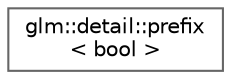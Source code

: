 digraph "Graphical Class Hierarchy"
{
 // LATEX_PDF_SIZE
  bgcolor="transparent";
  edge [fontname=Helvetica,fontsize=10,labelfontname=Helvetica,labelfontsize=10];
  node [fontname=Helvetica,fontsize=10,shape=box,height=0.2,width=0.4];
  rankdir="LR";
  Node0 [id="Node000000",label="glm::detail::prefix\l\< bool \>",height=0.2,width=0.4,color="grey40", fillcolor="white", style="filled",URL="$structglm_1_1detail_1_1prefix_3_01bool_01_4.html",tooltip=" "];
}
